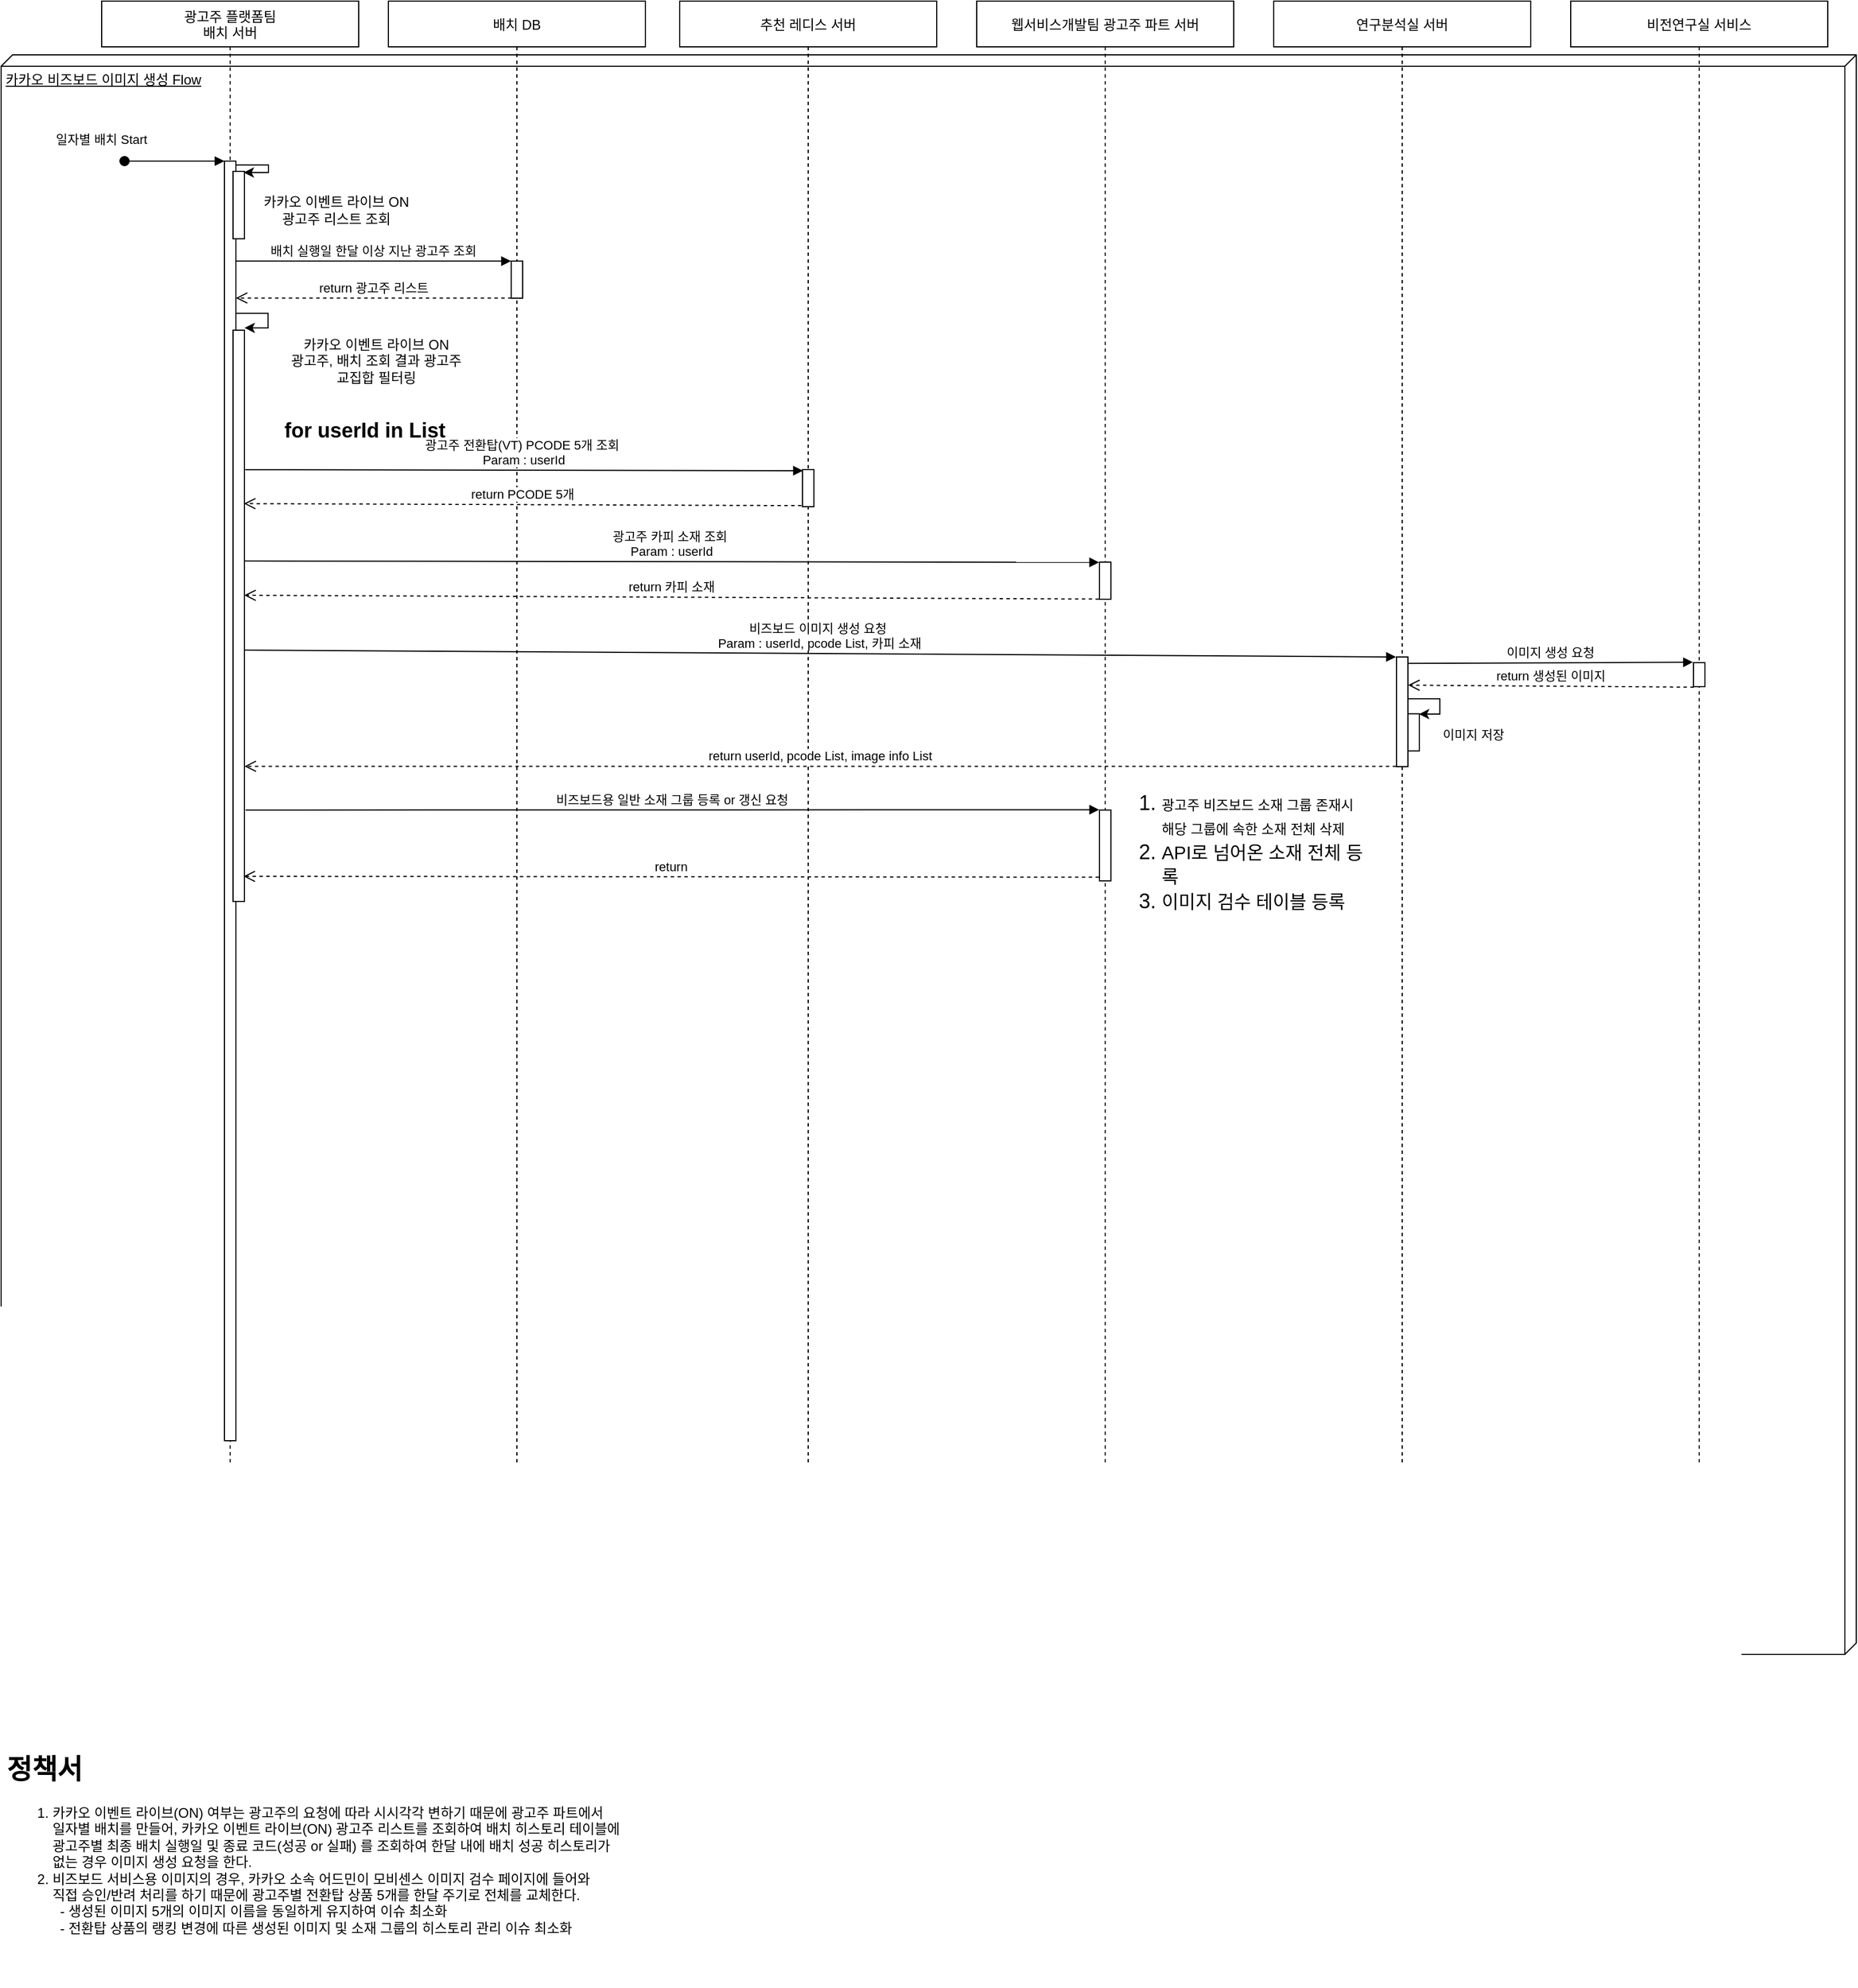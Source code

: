 <mxfile version="20.1.1" type="github">
  <diagram id="kgpKYQtTHZ0yAKxKKP6v" name="Page-1">
    <mxGraphModel dx="1330" dy="610" grid="1" gridSize="10" guides="1" tooltips="1" connect="1" arrows="1" fold="1" page="1" pageScale="1" pageWidth="850" pageHeight="1100" math="0" shadow="0">
      <root>
        <mxCell id="0" />
        <mxCell id="1" parent="0" />
        <mxCell id="wjSkXyHSexyZW-pBmQX7-2" value="카카오 비즈보드 이미지 생성 Flow" style="verticalAlign=top;align=left;spacingTop=8;spacingLeft=2;spacingRight=12;shape=cube;size=10;direction=south;fontStyle=4;html=1;" parent="1" vertex="1">
          <mxGeometry x="86" y="149" width="1624" height="1400" as="geometry" />
        </mxCell>
        <mxCell id="wjSkXyHSexyZW-pBmQX7-20" value="광고주 플랫폼팀&#xa;배치 서버" style="shape=umlLifeline;perimeter=lifelinePerimeter;container=1;collapsible=0;recursiveResize=0;rounded=0;shadow=0;strokeWidth=1;" parent="1" vertex="1">
          <mxGeometry x="174" y="102" width="225" height="1280" as="geometry" />
        </mxCell>
        <mxCell id="wjSkXyHSexyZW-pBmQX7-4" value="" style="points=[];perimeter=orthogonalPerimeter;rounded=0;shadow=0;strokeWidth=1;" parent="1" vertex="1">
          <mxGeometry x="281.5" y="242" width="10" height="1120" as="geometry" />
        </mxCell>
        <mxCell id="wjSkXyHSexyZW-pBmQX7-5" value="일자별 배치 Start" style="verticalAlign=bottom;startArrow=oval;endArrow=block;startSize=8;shadow=0;strokeWidth=1;" parent="1" target="wjSkXyHSexyZW-pBmQX7-4" edge="1">
          <mxGeometry x="-1" y="22" relative="1" as="geometry">
            <mxPoint x="194" y="242" as="sourcePoint" />
            <mxPoint x="-20" y="12" as="offset" />
          </mxGeometry>
        </mxCell>
        <mxCell id="wjSkXyHSexyZW-pBmQX7-6" value="" style="points=[];perimeter=orthogonalPerimeter;rounded=0;shadow=0;strokeWidth=1;" parent="1" vertex="1">
          <mxGeometry x="289" y="251" width="10" height="59" as="geometry" />
        </mxCell>
        <mxCell id="wjSkXyHSexyZW-pBmQX7-19" value="" style="edgeStyle=elbowEdgeStyle;elbow=horizontal;endArrow=classic;html=1;rounded=0;exitX=1.032;exitY=0.003;exitDx=0;exitDy=0;exitPerimeter=0;entryX=0.93;entryY=0.017;entryDx=0;entryDy=0;entryPerimeter=0;" parent="1" source="wjSkXyHSexyZW-pBmQX7-4" target="wjSkXyHSexyZW-pBmQX7-6" edge="1">
          <mxGeometry width="50" height="50" relative="1" as="geometry">
            <mxPoint x="291.23" y="252.36" as="sourcePoint" />
            <mxPoint x="301" y="272.802" as="targetPoint" />
            <Array as="points">
              <mxPoint x="320" y="250" />
              <mxPoint x="310" y="250" />
            </Array>
          </mxGeometry>
        </mxCell>
        <mxCell id="wjSkXyHSexyZW-pBmQX7-10" value="배치 DB" style="shape=umlLifeline;perimeter=lifelinePerimeter;container=1;collapsible=0;recursiveResize=0;rounded=0;shadow=0;strokeWidth=1;" parent="1" vertex="1">
          <mxGeometry x="425" y="102" width="225" height="1280" as="geometry" />
        </mxCell>
        <mxCell id="wjSkXyHSexyZW-pBmQX7-12" value="" style="points=[];perimeter=orthogonalPerimeter;rounded=0;shadow=0;strokeWidth=1;" parent="wjSkXyHSexyZW-pBmQX7-10" vertex="1">
          <mxGeometry x="107.5" y="227.5" width="10" height="32.5" as="geometry" />
        </mxCell>
        <mxCell id="wjSkXyHSexyZW-pBmQX7-26" value="카카오 이벤트 라이브 ON &lt;br&gt;광고주 리스트 조회" style="text;html=1;strokeColor=none;fillColor=none;align=center;verticalAlign=middle;whiteSpace=wrap;rounded=0;" parent="1" vertex="1">
          <mxGeometry x="299" y="270" width="161" height="30" as="geometry" />
        </mxCell>
        <mxCell id="wjSkXyHSexyZW-pBmQX7-13" value="배치 실행일 한달 이상 지난 광고주 조회" style="verticalAlign=bottom;endArrow=block;shadow=0;strokeWidth=1;entryX=-0.017;entryY=0.001;entryDx=0;entryDy=0;entryPerimeter=0;" parent="1" source="wjSkXyHSexyZW-pBmQX7-4" target="wjSkXyHSexyZW-pBmQX7-12" edge="1">
          <mxGeometry relative="1" as="geometry">
            <mxPoint x="712.5" y="372" as="sourcePoint" />
            <mxPoint x="530" y="370" as="targetPoint" />
          </mxGeometry>
        </mxCell>
        <mxCell id="wjSkXyHSexyZW-pBmQX7-27" value="return 광고주 리스트" style="verticalAlign=bottom;endArrow=open;dashed=1;endSize=8;shadow=0;strokeWidth=1;exitX=0.031;exitY=0.998;exitDx=0;exitDy=0;exitPerimeter=0;entryX=0.994;entryY=0.107;entryDx=0;entryDy=0;entryPerimeter=0;" parent="1" target="wjSkXyHSexyZW-pBmQX7-4" edge="1">
          <mxGeometry relative="1" as="geometry">
            <mxPoint x="292.0" y="360.72" as="targetPoint" />
            <mxPoint x="532.81" y="361.935" as="sourcePoint" />
          </mxGeometry>
        </mxCell>
        <mxCell id="wjSkXyHSexyZW-pBmQX7-28" value="" style="points=[];perimeter=orthogonalPerimeter;rounded=0;shadow=0;strokeWidth=1;" parent="1" vertex="1">
          <mxGeometry x="289" y="390" width="10" height="500" as="geometry" />
        </mxCell>
        <mxCell id="wjSkXyHSexyZW-pBmQX7-29" value="" style="edgeStyle=elbowEdgeStyle;elbow=horizontal;endArrow=classic;html=1;rounded=0;exitX=1.025;exitY=0.119;exitDx=0;exitDy=0;exitPerimeter=0;entryX=1.01;entryY=-0.004;entryDx=0;entryDy=0;entryPerimeter=0;" parent="1" source="wjSkXyHSexyZW-pBmQX7-4" target="wjSkXyHSexyZW-pBmQX7-28" edge="1">
          <mxGeometry width="50" height="50" relative="1" as="geometry">
            <mxPoint x="291.5" y="375.56" as="sourcePoint" />
            <mxPoint x="300.18" y="390" as="targetPoint" />
            <Array as="points">
              <mxPoint x="319.68" y="380.2" />
              <mxPoint x="309.68" y="380.2" />
            </Array>
          </mxGeometry>
        </mxCell>
        <mxCell id="wjSkXyHSexyZW-pBmQX7-30" value="카카오 이벤트 라이브 ON &lt;br&gt;광고주, 배치 조회 결과 광고주&lt;br&gt;교집합 필터링" style="text;html=1;strokeColor=none;fillColor=none;align=center;verticalAlign=middle;whiteSpace=wrap;rounded=0;" parent="1" vertex="1">
          <mxGeometry x="299" y="402" width="231" height="30" as="geometry" />
        </mxCell>
        <mxCell id="wjSkXyHSexyZW-pBmQX7-31" value="추천 레디스 서버" style="shape=umlLifeline;perimeter=lifelinePerimeter;container=1;collapsible=0;recursiveResize=0;rounded=0;shadow=0;strokeWidth=1;" parent="1" vertex="1">
          <mxGeometry x="680" y="102" width="225" height="1280" as="geometry" />
        </mxCell>
        <mxCell id="wjSkXyHSexyZW-pBmQX7-36" value="" style="points=[];perimeter=orthogonalPerimeter;rounded=0;shadow=0;strokeWidth=1;" parent="wjSkXyHSexyZW-pBmQX7-31" vertex="1">
          <mxGeometry x="107.5" y="410" width="10" height="32.5" as="geometry" />
        </mxCell>
        <mxCell id="wjSkXyHSexyZW-pBmQX7-37" value="광고주 전환탑(VT) PCODE 5개 조회 &#xa;Param : userId" style="verticalAlign=bottom;endArrow=block;shadow=0;strokeWidth=1;entryX=0.038;entryY=0.031;entryDx=0;entryDy=0;entryPerimeter=0;exitX=1.067;exitY=0.456;exitDx=0;exitDy=0;exitPerimeter=0;" parent="1" target="wjSkXyHSexyZW-pBmQX7-36" edge="1">
          <mxGeometry relative="1" as="geometry">
            <mxPoint x="299.67" y="512.08" as="sourcePoint" />
            <mxPoint x="786.89" y="521.675" as="targetPoint" />
          </mxGeometry>
        </mxCell>
        <mxCell id="wjSkXyHSexyZW-pBmQX7-38" value="return PCODE 5개" style="verticalAlign=bottom;endArrow=open;dashed=1;endSize=8;shadow=0;strokeWidth=1;exitX=-0.089;exitY=0.971;exitDx=0;exitDy=0;exitPerimeter=0;entryX=0.952;entryY=0.621;entryDx=0;entryDy=0;entryPerimeter=0;" parent="1" source="wjSkXyHSexyZW-pBmQX7-36" edge="1">
          <mxGeometry relative="1" as="geometry">
            <mxPoint x="298.52" y="541.78" as="targetPoint" />
            <mxPoint x="731.37" y="550.095" as="sourcePoint" />
          </mxGeometry>
        </mxCell>
        <mxCell id="wjSkXyHSexyZW-pBmQX7-39" value="웹서비스개발팀 광고주 파트 서버" style="shape=umlLifeline;perimeter=lifelinePerimeter;container=1;collapsible=0;recursiveResize=0;rounded=0;shadow=0;strokeWidth=1;" parent="1" vertex="1">
          <mxGeometry x="940" y="102" width="225" height="1280" as="geometry" />
        </mxCell>
        <mxCell id="wjSkXyHSexyZW-pBmQX7-40" value="" style="points=[];perimeter=orthogonalPerimeter;rounded=0;shadow=0;strokeWidth=1;" parent="wjSkXyHSexyZW-pBmQX7-39" vertex="1">
          <mxGeometry x="107.5" y="491" width="10" height="32.5" as="geometry" />
        </mxCell>
        <mxCell id="W_5MUlFWXfUlgrD-ECE_-10" value="" style="points=[];perimeter=orthogonalPerimeter;rounded=0;shadow=0;strokeWidth=1;" vertex="1" parent="wjSkXyHSexyZW-pBmQX7-39">
          <mxGeometry x="107.5" y="708" width="10" height="62" as="geometry" />
        </mxCell>
        <mxCell id="wjSkXyHSexyZW-pBmQX7-42" value="&lt;font style=&quot;font-size: 18px;&quot;&gt;&lt;b&gt;for userId in List&lt;/b&gt;&lt;/font&gt;" style="text;html=1;strokeColor=none;fillColor=none;align=center;verticalAlign=middle;whiteSpace=wrap;rounded=0;" parent="1" vertex="1">
          <mxGeometry x="299" y="463" width="211" height="30" as="geometry" />
        </mxCell>
        <mxCell id="wjSkXyHSexyZW-pBmQX7-43" value="광고주 카피 소재 조회 &#xa;Param : userId" style="verticalAlign=bottom;endArrow=block;shadow=0;strokeWidth=1;entryX=-0.031;entryY=0.006;entryDx=0;entryDy=0;entryPerimeter=0;exitX=0.959;exitY=0.404;exitDx=0;exitDy=0;exitPerimeter=0;" parent="1" source="wjSkXyHSexyZW-pBmQX7-28" target="wjSkXyHSexyZW-pBmQX7-40" edge="1">
          <mxGeometry relative="1" as="geometry">
            <mxPoint x="299" y="592" as="sourcePoint" />
            <mxPoint x="1047.89" y="597.033" as="targetPoint" />
          </mxGeometry>
        </mxCell>
        <mxCell id="wjSkXyHSexyZW-pBmQX7-44" value="return 카피 소재" style="verticalAlign=bottom;endArrow=open;dashed=1;endSize=8;shadow=0;strokeWidth=1;exitX=-0.046;exitY=0.995;exitDx=0;exitDy=0;exitPerimeter=0;entryX=0.978;entryY=0.464;entryDx=0;entryDy=0;entryPerimeter=0;" parent="1" source="wjSkXyHSexyZW-pBmQX7-40" target="wjSkXyHSexyZW-pBmQX7-28" edge="1">
          <mxGeometry relative="1" as="geometry">
            <mxPoint x="380.0" y="625.5" as="targetPoint" />
            <mxPoint x="868.09" y="627.277" as="sourcePoint" />
          </mxGeometry>
        </mxCell>
        <mxCell id="wjSkXyHSexyZW-pBmQX7-45" value="연구분석실 서버" style="shape=umlLifeline;perimeter=lifelinePerimeter;container=1;collapsible=0;recursiveResize=0;rounded=0;shadow=0;strokeWidth=1;" parent="1" vertex="1">
          <mxGeometry x="1200" y="102" width="225" height="1280" as="geometry" />
        </mxCell>
        <mxCell id="wjSkXyHSexyZW-pBmQX7-46" value="" style="points=[];perimeter=orthogonalPerimeter;rounded=0;shadow=0;strokeWidth=1;" parent="wjSkXyHSexyZW-pBmQX7-45" vertex="1">
          <mxGeometry x="107.5" y="574" width="10" height="96" as="geometry" />
        </mxCell>
        <mxCell id="W_5MUlFWXfUlgrD-ECE_-5" value="" style="points=[];perimeter=orthogonalPerimeter;rounded=0;shadow=0;strokeWidth=1;" vertex="1" parent="wjSkXyHSexyZW-pBmQX7-45">
          <mxGeometry x="117.5" y="623.75" width="10" height="32.5" as="geometry" />
        </mxCell>
        <mxCell id="W_5MUlFWXfUlgrD-ECE_-6" value="" style="edgeStyle=elbowEdgeStyle;elbow=horizontal;endArrow=classic;html=1;rounded=0;exitX=0.982;exitY=0.382;exitDx=0;exitDy=0;exitPerimeter=0;entryX=0.966;entryY=0.009;entryDx=0;entryDy=0;entryPerimeter=0;" edge="1" parent="wjSkXyHSexyZW-pBmQX7-45" source="wjSkXyHSexyZW-pBmQX7-46" target="W_5MUlFWXfUlgrD-ECE_-5">
          <mxGeometry width="50" height="50" relative="1" as="geometry">
            <mxPoint x="117.5" y="611.03" as="sourcePoint" />
            <mxPoint x="124.85" y="623.75" as="targetPoint" />
            <Array as="points">
              <mxPoint x="145.43" y="615.95" />
              <mxPoint x="135.43" y="615.95" />
            </Array>
          </mxGeometry>
        </mxCell>
        <mxCell id="wjSkXyHSexyZW-pBmQX7-50" value="비즈보드 이미지 생성 요청 &#xa;Param : userId, pcode List, 카피 소재" style="verticalAlign=bottom;endArrow=block;shadow=0;strokeWidth=1;entryX=-0.05;entryY=0;entryDx=0;entryDy=0;entryPerimeter=0;exitX=0.96;exitY=0.56;exitDx=0;exitDy=0;exitPerimeter=0;" parent="1" source="wjSkXyHSexyZW-pBmQX7-28" target="wjSkXyHSexyZW-pBmQX7-46" edge="1">
          <mxGeometry relative="1" as="geometry">
            <mxPoint x="308.9" y="670" as="sourcePoint" />
            <mxPoint x="1057.5" y="671.195" as="targetPoint" />
          </mxGeometry>
        </mxCell>
        <mxCell id="wjSkXyHSexyZW-pBmQX7-51" value="return userId, pcode List, image info List" style="verticalAlign=bottom;endArrow=open;dashed=1;endSize=8;shadow=0;strokeWidth=1;exitX=-0.033;exitY=0.997;exitDx=0;exitDy=0;exitPerimeter=0;" parent="1" source="wjSkXyHSexyZW-pBmQX7-46" target="wjSkXyHSexyZW-pBmQX7-28" edge="1">
          <mxGeometry relative="1" as="geometry">
            <mxPoint x="300" y="760" as="targetPoint" />
            <mxPoint x="1078.26" y="713.338" as="sourcePoint" />
          </mxGeometry>
        </mxCell>
        <mxCell id="W_5MUlFWXfUlgrD-ECE_-1" value="비전연구실 서비스" style="shape=umlLifeline;perimeter=lifelinePerimeter;container=1;collapsible=0;recursiveResize=0;rounded=0;shadow=0;strokeWidth=1;" vertex="1" parent="1">
          <mxGeometry x="1460" y="102" width="225" height="1280" as="geometry" />
        </mxCell>
        <mxCell id="W_5MUlFWXfUlgrD-ECE_-2" value="" style="points=[];perimeter=orthogonalPerimeter;rounded=0;shadow=0;strokeWidth=1;" vertex="1" parent="W_5MUlFWXfUlgrD-ECE_-1">
          <mxGeometry x="107.5" y="579" width="10" height="21" as="geometry" />
        </mxCell>
        <mxCell id="W_5MUlFWXfUlgrD-ECE_-3" value="이미지 생성 요청" style="verticalAlign=bottom;endArrow=block;shadow=0;strokeWidth=1;entryX=-0.05;entryY=-0.019;entryDx=0;entryDy=0;entryPerimeter=0;exitX=0.994;exitY=0.059;exitDx=0;exitDy=0;exitPerimeter=0;" edge="1" parent="1" source="wjSkXyHSexyZW-pBmQX7-46" target="W_5MUlFWXfUlgrD-ECE_-2">
          <mxGeometry relative="1" as="geometry">
            <mxPoint x="1320" y="680" as="sourcePoint" />
            <mxPoint x="1685" y="712.927" as="targetPoint" />
          </mxGeometry>
        </mxCell>
        <mxCell id="W_5MUlFWXfUlgrD-ECE_-4" value="return 생성된 이미지" style="verticalAlign=bottom;endArrow=open;dashed=1;endSize=8;shadow=0;strokeWidth=1;exitX=0.022;exitY=1.021;exitDx=0;exitDy=0;exitPerimeter=0;entryX=1.015;entryY=0.257;entryDx=0;entryDy=0;entryPerimeter=0;" edge="1" parent="1" source="W_5MUlFWXfUlgrD-ECE_-2" target="wjSkXyHSexyZW-pBmQX7-46">
          <mxGeometry relative="1" as="geometry">
            <mxPoint x="740.0" y="750" as="targetPoint" />
            <mxPoint x="1746.95" y="752.392" as="sourcePoint" />
          </mxGeometry>
        </mxCell>
        <mxCell id="W_5MUlFWXfUlgrD-ECE_-7" value="&lt;span style=&quot;font-size: 11px; background-color: rgb(255, 255, 255);&quot;&gt;이미지 저장&lt;/span&gt;" style="text;html=1;strokeColor=none;fillColor=none;align=center;verticalAlign=middle;whiteSpace=wrap;rounded=0;fontSize=18;" vertex="1" parent="1">
          <mxGeometry x="1325" y="727" width="100" height="30" as="geometry" />
        </mxCell>
        <mxCell id="W_5MUlFWXfUlgrD-ECE_-11" value="비즈보드용 일반 소재 그룹 등록 or 갱신 요청" style="verticalAlign=bottom;endArrow=block;shadow=0;strokeWidth=1;entryX=-0.03;entryY=-0.005;entryDx=0;entryDy=0;entryPerimeter=0;exitX=1.1;exitY=0.84;exitDx=0;exitDy=0;exitPerimeter=0;" edge="1" parent="1" source="wjSkXyHSexyZW-pBmQX7-28" target="W_5MUlFWXfUlgrD-ECE_-10">
          <mxGeometry relative="1" as="geometry">
            <mxPoint x="308.59" y="602.0" as="sourcePoint" />
            <mxPoint x="1057.19" y="603.195" as="targetPoint" />
          </mxGeometry>
        </mxCell>
        <mxCell id="W_5MUlFWXfUlgrD-ECE_-12" value="return" style="verticalAlign=bottom;endArrow=open;dashed=1;endSize=8;shadow=0;strokeWidth=1;exitX=-0.04;exitY=0.948;exitDx=0;exitDy=0;exitPerimeter=0;entryX=0.912;entryY=0.956;entryDx=0;entryDy=0;entryPerimeter=0;" edge="1" parent="1" source="W_5MUlFWXfUlgrD-ECE_-10" target="wjSkXyHSexyZW-pBmQX7-28">
          <mxGeometry relative="1" as="geometry">
            <mxPoint x="300" y="860" as="targetPoint" />
            <mxPoint x="1057.04" y="635.337" as="sourcePoint" />
          </mxGeometry>
        </mxCell>
        <mxCell id="W_5MUlFWXfUlgrD-ECE_-13" value="&lt;div style=&quot;text-align: left;&quot;&gt;&lt;ol&gt;&lt;li&gt;&lt;span style=&quot;background-color: rgb(255, 255, 255);&quot;&gt;&lt;font style=&quot;font-size: 12px;&quot;&gt;광고주 비즈보드 소재 그룹 존재시 해당 그룹에 속한 소재 전체 삭제&amp;nbsp;&lt;/font&gt;&lt;/span&gt;&lt;/li&gt;&lt;li&gt;&lt;font size=&quot;3&quot;&gt;API로 넘어온 소재 전체 등록&lt;/font&gt;&lt;/li&gt;&lt;li&gt;&lt;font size=&quot;3&quot;&gt;이미지 검수 테이블 등록&lt;/font&gt;&lt;/li&gt;&lt;/ol&gt;&lt;/div&gt;" style="text;html=1;strokeColor=none;fillColor=none;align=center;verticalAlign=middle;whiteSpace=wrap;rounded=0;fontSize=18;" vertex="1" parent="1">
          <mxGeometry x="1061" y="832" width="220" height="30" as="geometry" />
        </mxCell>
        <mxCell id="W_5MUlFWXfUlgrD-ECE_-14" value="&lt;h1&gt;정책서&amp;nbsp;&lt;/h1&gt;&lt;p&gt;&lt;/p&gt;&lt;ol&gt;&lt;li&gt;카카오 이벤트 라이브(ON) 여부는 광고주의 요청에 따라 시시각각 변하기 때문에 광고주 파트에서&amp;nbsp;&lt;br&gt;일자별 배치를 만들어, 카카오 이벤트 라이브(ON) 광고주 리스트를 조회하여 배치 히스토리 테이블에&lt;br&gt;광고주별 최종 배치 실행일 및 종료 코드(성공 or 실패) 를 조회하여 한달 내에 배치 성공 히스토리가&lt;br&gt;없는 경우 이미지 생성 요청을 한다.&lt;/li&gt;&lt;li&gt;비즈보드 서비스용 이미지의 경우, 카카오 소속 어드민이 모비센스 이미지 검수 페이지에 들어와&amp;nbsp;&lt;br&gt;직접 승인/반려 처리를 하기 때문에 광고주별 전환탑 상품 5개를 한달 주기로 전체를 교체한다.&amp;nbsp;&lt;br&gt;&amp;nbsp; - 생성된 이미지 5개의 이미지 이름을 동일하게 유지하여 이슈 최소화&amp;nbsp;&lt;br&gt;&amp;nbsp; - 전환탑 상품의 랭킹 변경에 따른 생성된 이미지 및 소재 그룹의 히스토리 관리 이슈 최소화&lt;/li&gt;&lt;/ol&gt;&lt;p&gt;&lt;/p&gt;" style="text;html=1;strokeColor=none;fillColor=none;spacing=5;spacingTop=-20;whiteSpace=wrap;overflow=hidden;rounded=0;fontSize=12;" vertex="1" parent="1">
          <mxGeometry x="86" y="1630" width="1604" height="210" as="geometry" />
        </mxCell>
      </root>
    </mxGraphModel>
  </diagram>
</mxfile>
